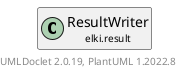 @startuml
    remove .*\.(Instance|Par|Parameterizer|Factory)$
    set namespaceSeparator none
    hide empty fields
    hide empty methods

    class "<size:14>ResultWriter.Par\n<size:10>elki.result" as elki.result.ResultWriter.Par [[ResultWriter.Par.html]] {
        {static} +GZIP_OUTPUT_ID: OptionID
        {static} +OVERWRITE_OPTION_ID: OptionID
        {static} +FILTER_PATTERN_ID: OptionID
        -out: Path
        -gzip: boolean
        -warnoverwrite: boolean
        -filter: Pattern
        +configure(Parameterization): void
        +make(): ResultWriter
    }

    interface "<size:14>Parameterizer\n<size:10>elki.utilities.optionhandling" as elki.utilities.optionhandling.Parameterizer [[../utilities/optionhandling/Parameterizer.html]] {
        {abstract} +make(): Object
    }
    class "<size:14>ResultWriter\n<size:10>elki.result" as elki.result.ResultWriter [[ResultWriter.html]]

    elki.utilities.optionhandling.Parameterizer <|.. elki.result.ResultWriter.Par
    elki.result.ResultWriter +-- elki.result.ResultWriter.Par

    center footer UMLDoclet 2.0.19, PlantUML 1.2022.8
@enduml
